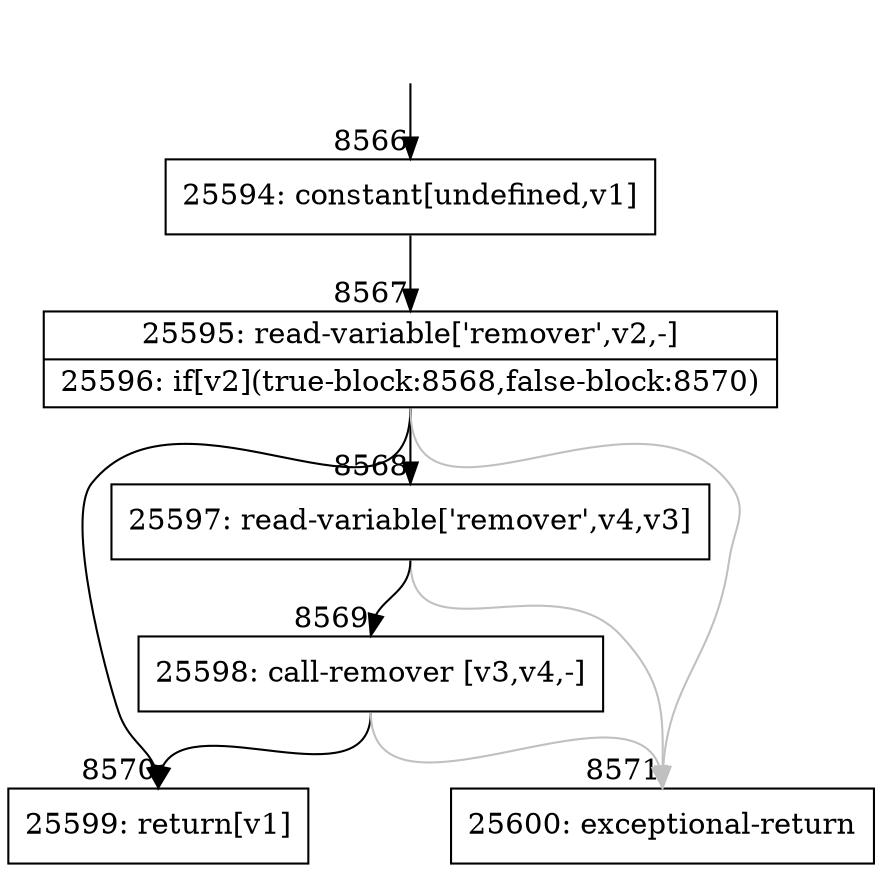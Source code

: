 digraph {
rankdir="TD"
BB_entry583[shape=none,label=""];
BB_entry583 -> BB8566 [tailport=s, headport=n, headlabel="    8566"]
BB8566 [shape=record label="{25594: constant[undefined,v1]}" ] 
BB8566 -> BB8567 [tailport=s, headport=n, headlabel="      8567"]
BB8567 [shape=record label="{25595: read-variable['remover',v2,-]|25596: if[v2](true-block:8568,false-block:8570)}" ] 
BB8567 -> BB8570 [tailport=s, headport=n, headlabel="      8570"]
BB8567 -> BB8568 [tailport=s, headport=n, headlabel="      8568"]
BB8567 -> BB8571 [tailport=s, headport=n, color=gray, headlabel="      8571"]
BB8568 [shape=record label="{25597: read-variable['remover',v4,v3]}" ] 
BB8568 -> BB8569 [tailport=s, headport=n, headlabel="      8569"]
BB8568 -> BB8571 [tailport=s, headport=n, color=gray]
BB8569 [shape=record label="{25598: call-remover [v3,v4,-]}" ] 
BB8569 -> BB8570 [tailport=s, headport=n]
BB8569 -> BB8571 [tailport=s, headport=n, color=gray]
BB8570 [shape=record label="{25599: return[v1]}" ] 
BB8571 [shape=record label="{25600: exceptional-return}" ] 
//#$~ 11992
}
